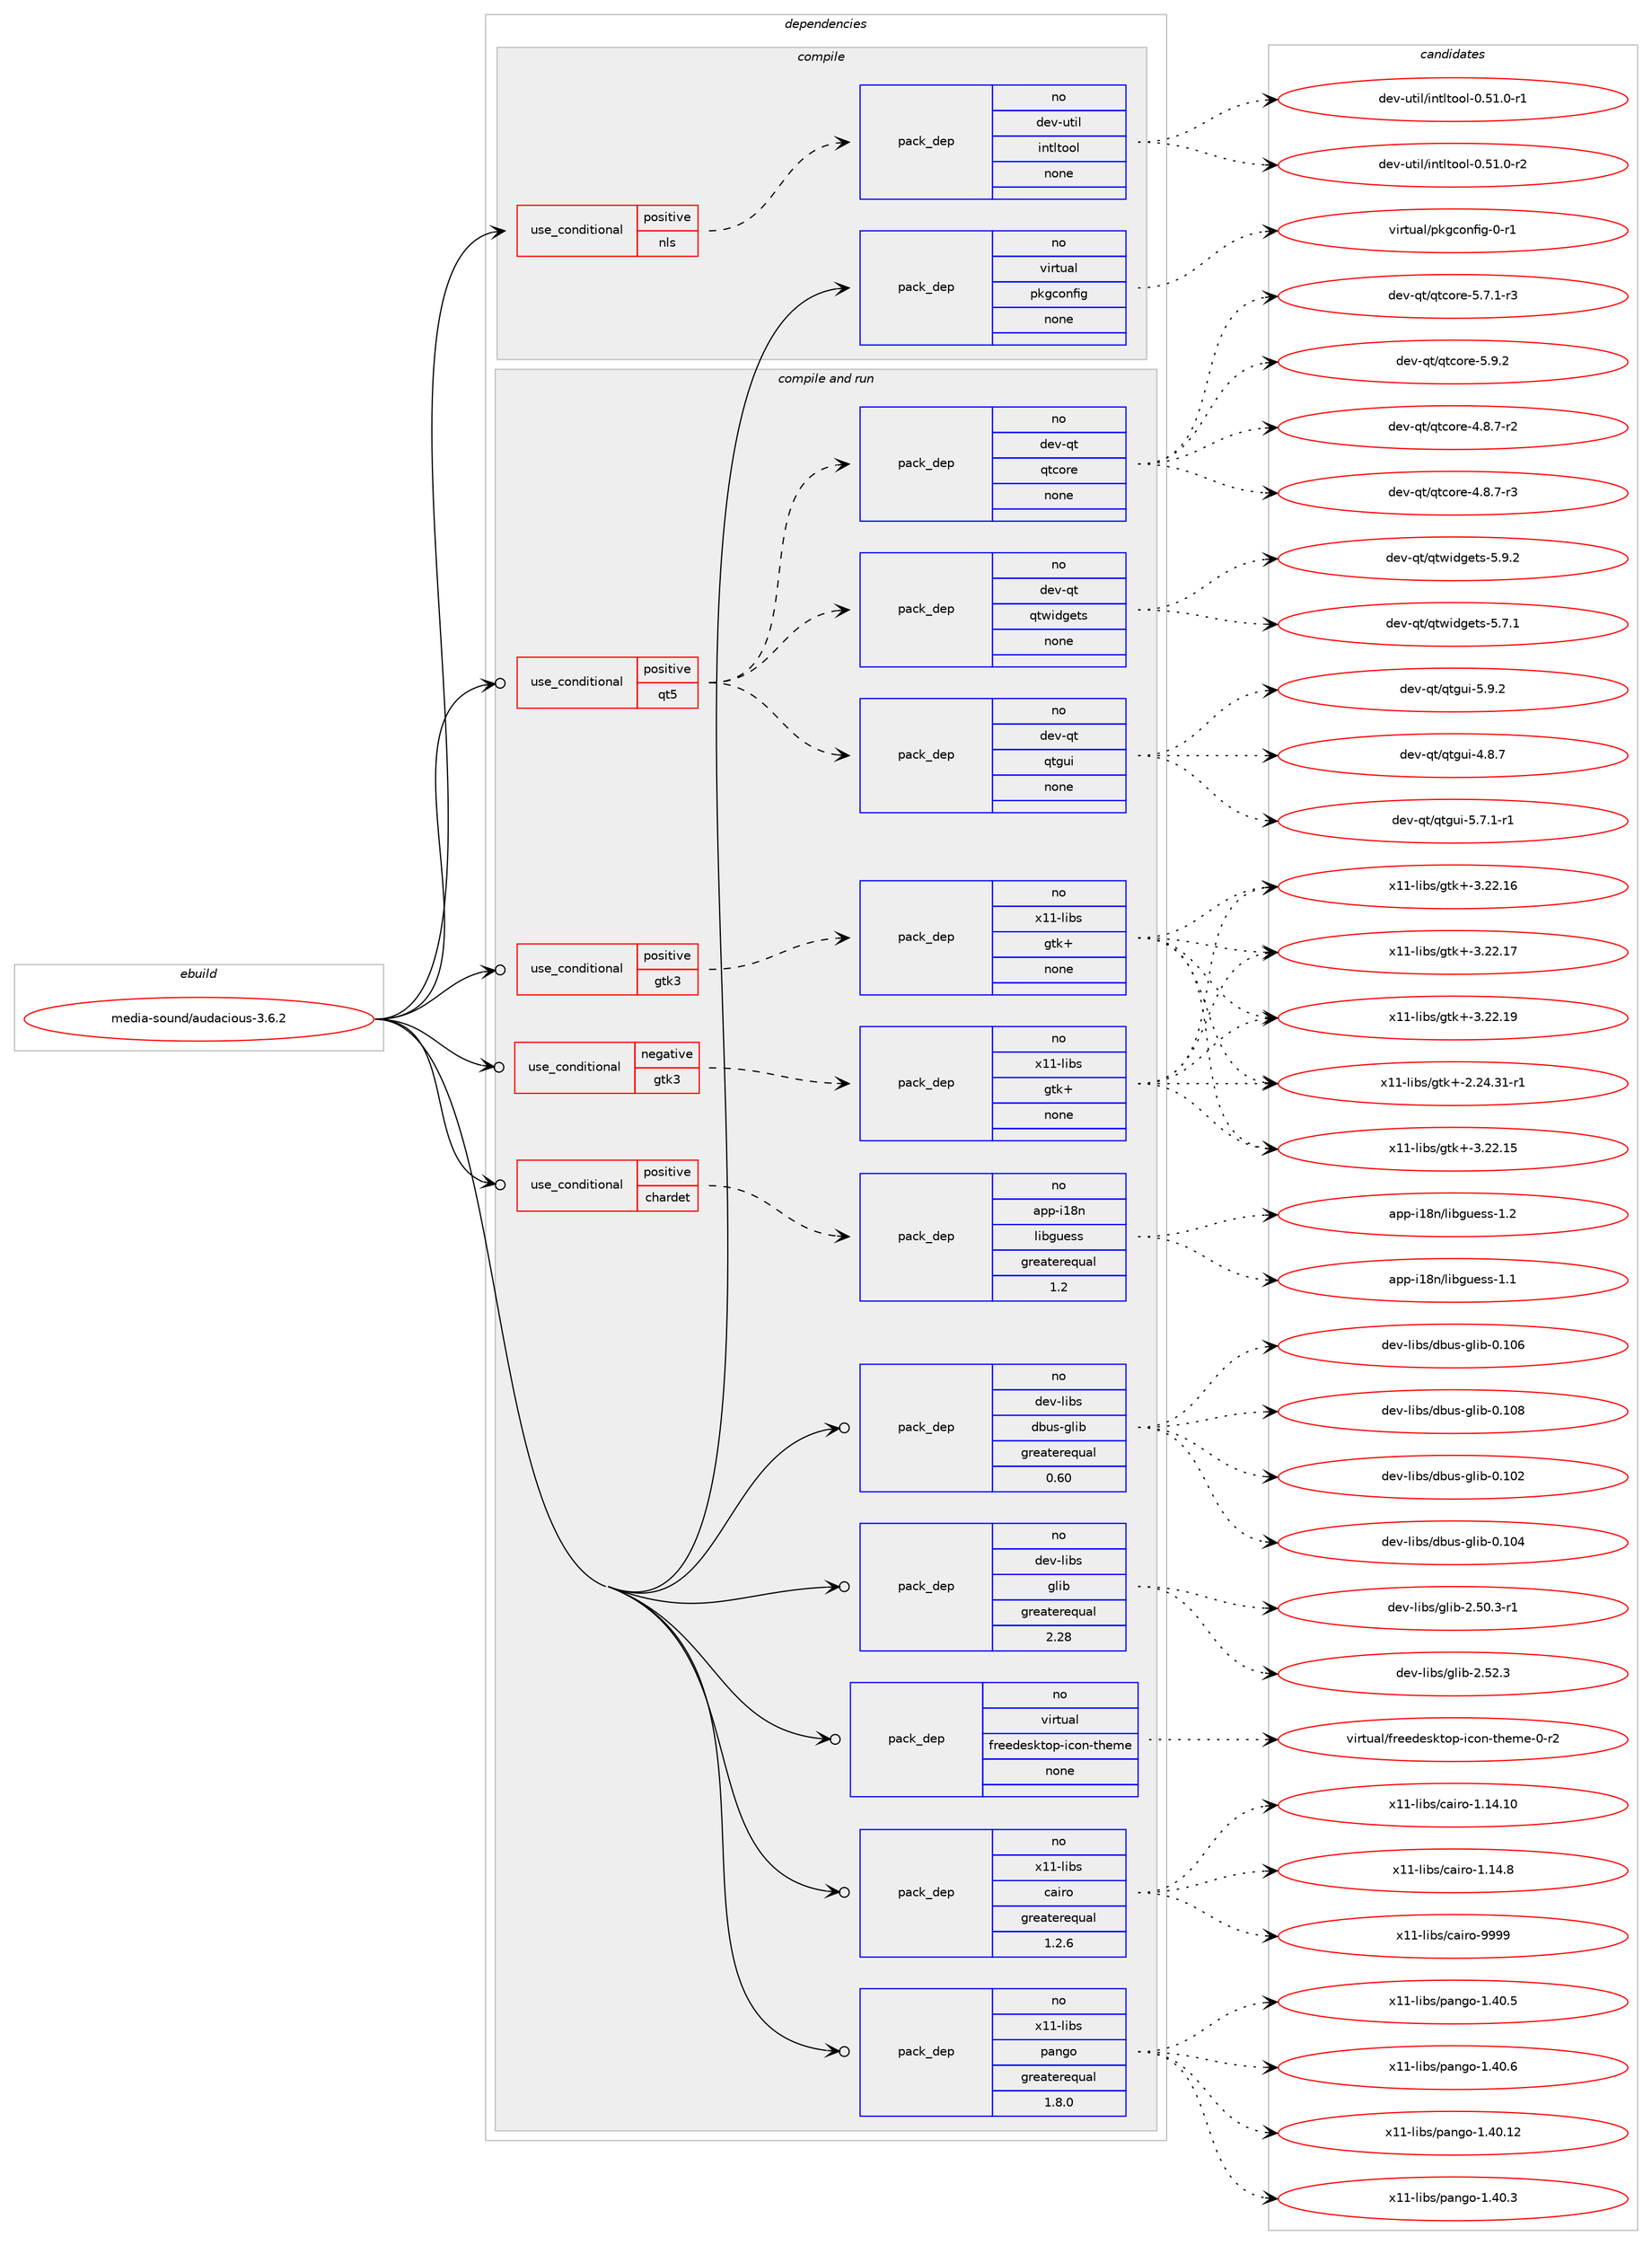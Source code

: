 digraph prolog {

# *************
# Graph options
# *************

newrank=true;
concentrate=true;
compound=true;
graph [rankdir=LR,fontname=Helvetica,fontsize=10,ranksep=1.5];#, ranksep=2.5, nodesep=0.2];
edge  [arrowhead=vee];
node  [fontname=Helvetica,fontsize=10];

# **********
# The ebuild
# **********

subgraph cluster_leftcol {
color=gray;
rank=same;
label=<<i>ebuild</i>>;
id [label="media-sound/audacious-3.6.2", color=red, width=4, href="../media-sound/audacious-3.6.2.svg"];
}

# ****************
# The dependencies
# ****************

subgraph cluster_midcol {
color=gray;
label=<<i>dependencies</i>>;
subgraph cluster_compile {
fillcolor="#eeeeee";
style=filled;
label=<<i>compile</i>>;
subgraph cond92885 {
dependency378948 [label=<<TABLE BORDER="0" CELLBORDER="1" CELLSPACING="0" CELLPADDING="4"><TR><TD ROWSPAN="3" CELLPADDING="10">use_conditional</TD></TR><TR><TD>positive</TD></TR><TR><TD>nls</TD></TR></TABLE>>, shape=none, color=red];
subgraph pack279983 {
dependency378949 [label=<<TABLE BORDER="0" CELLBORDER="1" CELLSPACING="0" CELLPADDING="4" WIDTH="220"><TR><TD ROWSPAN="6" CELLPADDING="30">pack_dep</TD></TR><TR><TD WIDTH="110">no</TD></TR><TR><TD>dev-util</TD></TR><TR><TD>intltool</TD></TR><TR><TD>none</TD></TR><TR><TD></TD></TR></TABLE>>, shape=none, color=blue];
}
dependency378948:e -> dependency378949:w [weight=20,style="dashed",arrowhead="vee"];
}
id:e -> dependency378948:w [weight=20,style="solid",arrowhead="vee"];
subgraph pack279984 {
dependency378950 [label=<<TABLE BORDER="0" CELLBORDER="1" CELLSPACING="0" CELLPADDING="4" WIDTH="220"><TR><TD ROWSPAN="6" CELLPADDING="30">pack_dep</TD></TR><TR><TD WIDTH="110">no</TD></TR><TR><TD>virtual</TD></TR><TR><TD>pkgconfig</TD></TR><TR><TD>none</TD></TR><TR><TD></TD></TR></TABLE>>, shape=none, color=blue];
}
id:e -> dependency378950:w [weight=20,style="solid",arrowhead="vee"];
}
subgraph cluster_compileandrun {
fillcolor="#eeeeee";
style=filled;
label=<<i>compile and run</i>>;
subgraph cond92886 {
dependency378951 [label=<<TABLE BORDER="0" CELLBORDER="1" CELLSPACING="0" CELLPADDING="4"><TR><TD ROWSPAN="3" CELLPADDING="10">use_conditional</TD></TR><TR><TD>negative</TD></TR><TR><TD>gtk3</TD></TR></TABLE>>, shape=none, color=red];
subgraph pack279985 {
dependency378952 [label=<<TABLE BORDER="0" CELLBORDER="1" CELLSPACING="0" CELLPADDING="4" WIDTH="220"><TR><TD ROWSPAN="6" CELLPADDING="30">pack_dep</TD></TR><TR><TD WIDTH="110">no</TD></TR><TR><TD>x11-libs</TD></TR><TR><TD>gtk+</TD></TR><TR><TD>none</TD></TR><TR><TD></TD></TR></TABLE>>, shape=none, color=blue];
}
dependency378951:e -> dependency378952:w [weight=20,style="dashed",arrowhead="vee"];
}
id:e -> dependency378951:w [weight=20,style="solid",arrowhead="odotvee"];
subgraph cond92887 {
dependency378953 [label=<<TABLE BORDER="0" CELLBORDER="1" CELLSPACING="0" CELLPADDING="4"><TR><TD ROWSPAN="3" CELLPADDING="10">use_conditional</TD></TR><TR><TD>positive</TD></TR><TR><TD>chardet</TD></TR></TABLE>>, shape=none, color=red];
subgraph pack279986 {
dependency378954 [label=<<TABLE BORDER="0" CELLBORDER="1" CELLSPACING="0" CELLPADDING="4" WIDTH="220"><TR><TD ROWSPAN="6" CELLPADDING="30">pack_dep</TD></TR><TR><TD WIDTH="110">no</TD></TR><TR><TD>app-i18n</TD></TR><TR><TD>libguess</TD></TR><TR><TD>greaterequal</TD></TR><TR><TD>1.2</TD></TR></TABLE>>, shape=none, color=blue];
}
dependency378953:e -> dependency378954:w [weight=20,style="dashed",arrowhead="vee"];
}
id:e -> dependency378953:w [weight=20,style="solid",arrowhead="odotvee"];
subgraph cond92888 {
dependency378955 [label=<<TABLE BORDER="0" CELLBORDER="1" CELLSPACING="0" CELLPADDING="4"><TR><TD ROWSPAN="3" CELLPADDING="10">use_conditional</TD></TR><TR><TD>positive</TD></TR><TR><TD>gtk3</TD></TR></TABLE>>, shape=none, color=red];
subgraph pack279987 {
dependency378956 [label=<<TABLE BORDER="0" CELLBORDER="1" CELLSPACING="0" CELLPADDING="4" WIDTH="220"><TR><TD ROWSPAN="6" CELLPADDING="30">pack_dep</TD></TR><TR><TD WIDTH="110">no</TD></TR><TR><TD>x11-libs</TD></TR><TR><TD>gtk+</TD></TR><TR><TD>none</TD></TR><TR><TD></TD></TR></TABLE>>, shape=none, color=blue];
}
dependency378955:e -> dependency378956:w [weight=20,style="dashed",arrowhead="vee"];
}
id:e -> dependency378955:w [weight=20,style="solid",arrowhead="odotvee"];
subgraph cond92889 {
dependency378957 [label=<<TABLE BORDER="0" CELLBORDER="1" CELLSPACING="0" CELLPADDING="4"><TR><TD ROWSPAN="3" CELLPADDING="10">use_conditional</TD></TR><TR><TD>positive</TD></TR><TR><TD>qt5</TD></TR></TABLE>>, shape=none, color=red];
subgraph pack279988 {
dependency378958 [label=<<TABLE BORDER="0" CELLBORDER="1" CELLSPACING="0" CELLPADDING="4" WIDTH="220"><TR><TD ROWSPAN="6" CELLPADDING="30">pack_dep</TD></TR><TR><TD WIDTH="110">no</TD></TR><TR><TD>dev-qt</TD></TR><TR><TD>qtcore</TD></TR><TR><TD>none</TD></TR><TR><TD></TD></TR></TABLE>>, shape=none, color=blue];
}
dependency378957:e -> dependency378958:w [weight=20,style="dashed",arrowhead="vee"];
subgraph pack279989 {
dependency378959 [label=<<TABLE BORDER="0" CELLBORDER="1" CELLSPACING="0" CELLPADDING="4" WIDTH="220"><TR><TD ROWSPAN="6" CELLPADDING="30">pack_dep</TD></TR><TR><TD WIDTH="110">no</TD></TR><TR><TD>dev-qt</TD></TR><TR><TD>qtgui</TD></TR><TR><TD>none</TD></TR><TR><TD></TD></TR></TABLE>>, shape=none, color=blue];
}
dependency378957:e -> dependency378959:w [weight=20,style="dashed",arrowhead="vee"];
subgraph pack279990 {
dependency378960 [label=<<TABLE BORDER="0" CELLBORDER="1" CELLSPACING="0" CELLPADDING="4" WIDTH="220"><TR><TD ROWSPAN="6" CELLPADDING="30">pack_dep</TD></TR><TR><TD WIDTH="110">no</TD></TR><TR><TD>dev-qt</TD></TR><TR><TD>qtwidgets</TD></TR><TR><TD>none</TD></TR><TR><TD></TD></TR></TABLE>>, shape=none, color=blue];
}
dependency378957:e -> dependency378960:w [weight=20,style="dashed",arrowhead="vee"];
}
id:e -> dependency378957:w [weight=20,style="solid",arrowhead="odotvee"];
subgraph pack279991 {
dependency378961 [label=<<TABLE BORDER="0" CELLBORDER="1" CELLSPACING="0" CELLPADDING="4" WIDTH="220"><TR><TD ROWSPAN="6" CELLPADDING="30">pack_dep</TD></TR><TR><TD WIDTH="110">no</TD></TR><TR><TD>dev-libs</TD></TR><TR><TD>dbus-glib</TD></TR><TR><TD>greaterequal</TD></TR><TR><TD>0.60</TD></TR></TABLE>>, shape=none, color=blue];
}
id:e -> dependency378961:w [weight=20,style="solid",arrowhead="odotvee"];
subgraph pack279992 {
dependency378962 [label=<<TABLE BORDER="0" CELLBORDER="1" CELLSPACING="0" CELLPADDING="4" WIDTH="220"><TR><TD ROWSPAN="6" CELLPADDING="30">pack_dep</TD></TR><TR><TD WIDTH="110">no</TD></TR><TR><TD>dev-libs</TD></TR><TR><TD>glib</TD></TR><TR><TD>greaterequal</TD></TR><TR><TD>2.28</TD></TR></TABLE>>, shape=none, color=blue];
}
id:e -> dependency378962:w [weight=20,style="solid",arrowhead="odotvee"];
subgraph pack279993 {
dependency378963 [label=<<TABLE BORDER="0" CELLBORDER="1" CELLSPACING="0" CELLPADDING="4" WIDTH="220"><TR><TD ROWSPAN="6" CELLPADDING="30">pack_dep</TD></TR><TR><TD WIDTH="110">no</TD></TR><TR><TD>virtual</TD></TR><TR><TD>freedesktop-icon-theme</TD></TR><TR><TD>none</TD></TR><TR><TD></TD></TR></TABLE>>, shape=none, color=blue];
}
id:e -> dependency378963:w [weight=20,style="solid",arrowhead="odotvee"];
subgraph pack279994 {
dependency378964 [label=<<TABLE BORDER="0" CELLBORDER="1" CELLSPACING="0" CELLPADDING="4" WIDTH="220"><TR><TD ROWSPAN="6" CELLPADDING="30">pack_dep</TD></TR><TR><TD WIDTH="110">no</TD></TR><TR><TD>x11-libs</TD></TR><TR><TD>cairo</TD></TR><TR><TD>greaterequal</TD></TR><TR><TD>1.2.6</TD></TR></TABLE>>, shape=none, color=blue];
}
id:e -> dependency378964:w [weight=20,style="solid",arrowhead="odotvee"];
subgraph pack279995 {
dependency378965 [label=<<TABLE BORDER="0" CELLBORDER="1" CELLSPACING="0" CELLPADDING="4" WIDTH="220"><TR><TD ROWSPAN="6" CELLPADDING="30">pack_dep</TD></TR><TR><TD WIDTH="110">no</TD></TR><TR><TD>x11-libs</TD></TR><TR><TD>pango</TD></TR><TR><TD>greaterequal</TD></TR><TR><TD>1.8.0</TD></TR></TABLE>>, shape=none, color=blue];
}
id:e -> dependency378965:w [weight=20,style="solid",arrowhead="odotvee"];
}
subgraph cluster_run {
fillcolor="#eeeeee";
style=filled;
label=<<i>run</i>>;
}
}

# **************
# The candidates
# **************

subgraph cluster_choices {
rank=same;
color=gray;
label=<<i>candidates</i>>;

subgraph choice279983 {
color=black;
nodesep=1;
choice1001011184511711610510847105110116108116111111108454846534946484511449 [label="dev-util/intltool-0.51.0-r1", color=red, width=4,href="../dev-util/intltool-0.51.0-r1.svg"];
choice1001011184511711610510847105110116108116111111108454846534946484511450 [label="dev-util/intltool-0.51.0-r2", color=red, width=4,href="../dev-util/intltool-0.51.0-r2.svg"];
dependency378949:e -> choice1001011184511711610510847105110116108116111111108454846534946484511449:w [style=dotted,weight="100"];
dependency378949:e -> choice1001011184511711610510847105110116108116111111108454846534946484511450:w [style=dotted,weight="100"];
}
subgraph choice279984 {
color=black;
nodesep=1;
choice11810511411611797108471121071039911111010210510345484511449 [label="virtual/pkgconfig-0-r1", color=red, width=4,href="../virtual/pkgconfig-0-r1.svg"];
dependency378950:e -> choice11810511411611797108471121071039911111010210510345484511449:w [style=dotted,weight="100"];
}
subgraph choice279985 {
color=black;
nodesep=1;
choice12049494510810598115471031161074345504650524651494511449 [label="x11-libs/gtk+-2.24.31-r1", color=red, width=4,href="../x11-libs/gtk+-2.24.31-r1.svg"];
choice1204949451081059811547103116107434551465050464953 [label="x11-libs/gtk+-3.22.15", color=red, width=4,href="../x11-libs/gtk+-3.22.15.svg"];
choice1204949451081059811547103116107434551465050464954 [label="x11-libs/gtk+-3.22.16", color=red, width=4,href="../x11-libs/gtk+-3.22.16.svg"];
choice1204949451081059811547103116107434551465050464955 [label="x11-libs/gtk+-3.22.17", color=red, width=4,href="../x11-libs/gtk+-3.22.17.svg"];
choice1204949451081059811547103116107434551465050464957 [label="x11-libs/gtk+-3.22.19", color=red, width=4,href="../x11-libs/gtk+-3.22.19.svg"];
dependency378952:e -> choice12049494510810598115471031161074345504650524651494511449:w [style=dotted,weight="100"];
dependency378952:e -> choice1204949451081059811547103116107434551465050464953:w [style=dotted,weight="100"];
dependency378952:e -> choice1204949451081059811547103116107434551465050464954:w [style=dotted,weight="100"];
dependency378952:e -> choice1204949451081059811547103116107434551465050464955:w [style=dotted,weight="100"];
dependency378952:e -> choice1204949451081059811547103116107434551465050464957:w [style=dotted,weight="100"];
}
subgraph choice279986 {
color=black;
nodesep=1;
choice97112112451054956110471081059810311710111511545494649 [label="app-i18n/libguess-1.1", color=red, width=4,href="../app-i18n/libguess-1.1.svg"];
choice97112112451054956110471081059810311710111511545494650 [label="app-i18n/libguess-1.2", color=red, width=4,href="../app-i18n/libguess-1.2.svg"];
dependency378954:e -> choice97112112451054956110471081059810311710111511545494649:w [style=dotted,weight="100"];
dependency378954:e -> choice97112112451054956110471081059810311710111511545494650:w [style=dotted,weight="100"];
}
subgraph choice279987 {
color=black;
nodesep=1;
choice12049494510810598115471031161074345504650524651494511449 [label="x11-libs/gtk+-2.24.31-r1", color=red, width=4,href="../x11-libs/gtk+-2.24.31-r1.svg"];
choice1204949451081059811547103116107434551465050464953 [label="x11-libs/gtk+-3.22.15", color=red, width=4,href="../x11-libs/gtk+-3.22.15.svg"];
choice1204949451081059811547103116107434551465050464954 [label="x11-libs/gtk+-3.22.16", color=red, width=4,href="../x11-libs/gtk+-3.22.16.svg"];
choice1204949451081059811547103116107434551465050464955 [label="x11-libs/gtk+-3.22.17", color=red, width=4,href="../x11-libs/gtk+-3.22.17.svg"];
choice1204949451081059811547103116107434551465050464957 [label="x11-libs/gtk+-3.22.19", color=red, width=4,href="../x11-libs/gtk+-3.22.19.svg"];
dependency378956:e -> choice12049494510810598115471031161074345504650524651494511449:w [style=dotted,weight="100"];
dependency378956:e -> choice1204949451081059811547103116107434551465050464953:w [style=dotted,weight="100"];
dependency378956:e -> choice1204949451081059811547103116107434551465050464954:w [style=dotted,weight="100"];
dependency378956:e -> choice1204949451081059811547103116107434551465050464955:w [style=dotted,weight="100"];
dependency378956:e -> choice1204949451081059811547103116107434551465050464957:w [style=dotted,weight="100"];
}
subgraph choice279988 {
color=black;
nodesep=1;
choice1001011184511311647113116991111141014552465646554511450 [label="dev-qt/qtcore-4.8.7-r2", color=red, width=4,href="../dev-qt/qtcore-4.8.7-r2.svg"];
choice1001011184511311647113116991111141014552465646554511451 [label="dev-qt/qtcore-4.8.7-r3", color=red, width=4,href="../dev-qt/qtcore-4.8.7-r3.svg"];
choice1001011184511311647113116991111141014553465546494511451 [label="dev-qt/qtcore-5.7.1-r3", color=red, width=4,href="../dev-qt/qtcore-5.7.1-r3.svg"];
choice100101118451131164711311699111114101455346574650 [label="dev-qt/qtcore-5.9.2", color=red, width=4,href="../dev-qt/qtcore-5.9.2.svg"];
dependency378958:e -> choice1001011184511311647113116991111141014552465646554511450:w [style=dotted,weight="100"];
dependency378958:e -> choice1001011184511311647113116991111141014552465646554511451:w [style=dotted,weight="100"];
dependency378958:e -> choice1001011184511311647113116991111141014553465546494511451:w [style=dotted,weight="100"];
dependency378958:e -> choice100101118451131164711311699111114101455346574650:w [style=dotted,weight="100"];
}
subgraph choice279989 {
color=black;
nodesep=1;
choice1001011184511311647113116103117105455246564655 [label="dev-qt/qtgui-4.8.7", color=red, width=4,href="../dev-qt/qtgui-4.8.7.svg"];
choice10010111845113116471131161031171054553465546494511449 [label="dev-qt/qtgui-5.7.1-r1", color=red, width=4,href="../dev-qt/qtgui-5.7.1-r1.svg"];
choice1001011184511311647113116103117105455346574650 [label="dev-qt/qtgui-5.9.2", color=red, width=4,href="../dev-qt/qtgui-5.9.2.svg"];
dependency378959:e -> choice1001011184511311647113116103117105455246564655:w [style=dotted,weight="100"];
dependency378959:e -> choice10010111845113116471131161031171054553465546494511449:w [style=dotted,weight="100"];
dependency378959:e -> choice1001011184511311647113116103117105455346574650:w [style=dotted,weight="100"];
}
subgraph choice279990 {
color=black;
nodesep=1;
choice1001011184511311647113116119105100103101116115455346554649 [label="dev-qt/qtwidgets-5.7.1", color=red, width=4,href="../dev-qt/qtwidgets-5.7.1.svg"];
choice1001011184511311647113116119105100103101116115455346574650 [label="dev-qt/qtwidgets-5.9.2", color=red, width=4,href="../dev-qt/qtwidgets-5.9.2.svg"];
dependency378960:e -> choice1001011184511311647113116119105100103101116115455346554649:w [style=dotted,weight="100"];
dependency378960:e -> choice1001011184511311647113116119105100103101116115455346574650:w [style=dotted,weight="100"];
}
subgraph choice279991 {
color=black;
nodesep=1;
choice100101118451081059811547100981171154510310810598454846494850 [label="dev-libs/dbus-glib-0.102", color=red, width=4,href="../dev-libs/dbus-glib-0.102.svg"];
choice100101118451081059811547100981171154510310810598454846494852 [label="dev-libs/dbus-glib-0.104", color=red, width=4,href="../dev-libs/dbus-glib-0.104.svg"];
choice100101118451081059811547100981171154510310810598454846494854 [label="dev-libs/dbus-glib-0.106", color=red, width=4,href="../dev-libs/dbus-glib-0.106.svg"];
choice100101118451081059811547100981171154510310810598454846494856 [label="dev-libs/dbus-glib-0.108", color=red, width=4,href="../dev-libs/dbus-glib-0.108.svg"];
dependency378961:e -> choice100101118451081059811547100981171154510310810598454846494850:w [style=dotted,weight="100"];
dependency378961:e -> choice100101118451081059811547100981171154510310810598454846494852:w [style=dotted,weight="100"];
dependency378961:e -> choice100101118451081059811547100981171154510310810598454846494854:w [style=dotted,weight="100"];
dependency378961:e -> choice100101118451081059811547100981171154510310810598454846494856:w [style=dotted,weight="100"];
}
subgraph choice279992 {
color=black;
nodesep=1;
choice10010111845108105981154710310810598455046534846514511449 [label="dev-libs/glib-2.50.3-r1", color=red, width=4,href="../dev-libs/glib-2.50.3-r1.svg"];
choice1001011184510810598115471031081059845504653504651 [label="dev-libs/glib-2.52.3", color=red, width=4,href="../dev-libs/glib-2.52.3.svg"];
dependency378962:e -> choice10010111845108105981154710310810598455046534846514511449:w [style=dotted,weight="100"];
dependency378962:e -> choice1001011184510810598115471031081059845504653504651:w [style=dotted,weight="100"];
}
subgraph choice279993 {
color=black;
nodesep=1;
choice118105114116117971084710211410110110010111510711611111245105991111104511610410110910145484511450 [label="virtual/freedesktop-icon-theme-0-r2", color=red, width=4,href="../virtual/freedesktop-icon-theme-0-r2.svg"];
dependency378963:e -> choice118105114116117971084710211410110110010111510711611111245105991111104511610410110910145484511450:w [style=dotted,weight="100"];
}
subgraph choice279994 {
color=black;
nodesep=1;
choice120494945108105981154799971051141114549464952464948 [label="x11-libs/cairo-1.14.10", color=red, width=4,href="../x11-libs/cairo-1.14.10.svg"];
choice1204949451081059811547999710511411145494649524656 [label="x11-libs/cairo-1.14.8", color=red, width=4,href="../x11-libs/cairo-1.14.8.svg"];
choice120494945108105981154799971051141114557575757 [label="x11-libs/cairo-9999", color=red, width=4,href="../x11-libs/cairo-9999.svg"];
dependency378964:e -> choice120494945108105981154799971051141114549464952464948:w [style=dotted,weight="100"];
dependency378964:e -> choice1204949451081059811547999710511411145494649524656:w [style=dotted,weight="100"];
dependency378964:e -> choice120494945108105981154799971051141114557575757:w [style=dotted,weight="100"];
}
subgraph choice279995 {
color=black;
nodesep=1;
choice1204949451081059811547112971101031114549465248464950 [label="x11-libs/pango-1.40.12", color=red, width=4,href="../x11-libs/pango-1.40.12.svg"];
choice12049494510810598115471129711010311145494652484651 [label="x11-libs/pango-1.40.3", color=red, width=4,href="../x11-libs/pango-1.40.3.svg"];
choice12049494510810598115471129711010311145494652484653 [label="x11-libs/pango-1.40.5", color=red, width=4,href="../x11-libs/pango-1.40.5.svg"];
choice12049494510810598115471129711010311145494652484654 [label="x11-libs/pango-1.40.6", color=red, width=4,href="../x11-libs/pango-1.40.6.svg"];
dependency378965:e -> choice1204949451081059811547112971101031114549465248464950:w [style=dotted,weight="100"];
dependency378965:e -> choice12049494510810598115471129711010311145494652484651:w [style=dotted,weight="100"];
dependency378965:e -> choice12049494510810598115471129711010311145494652484653:w [style=dotted,weight="100"];
dependency378965:e -> choice12049494510810598115471129711010311145494652484654:w [style=dotted,weight="100"];
}
}

}
